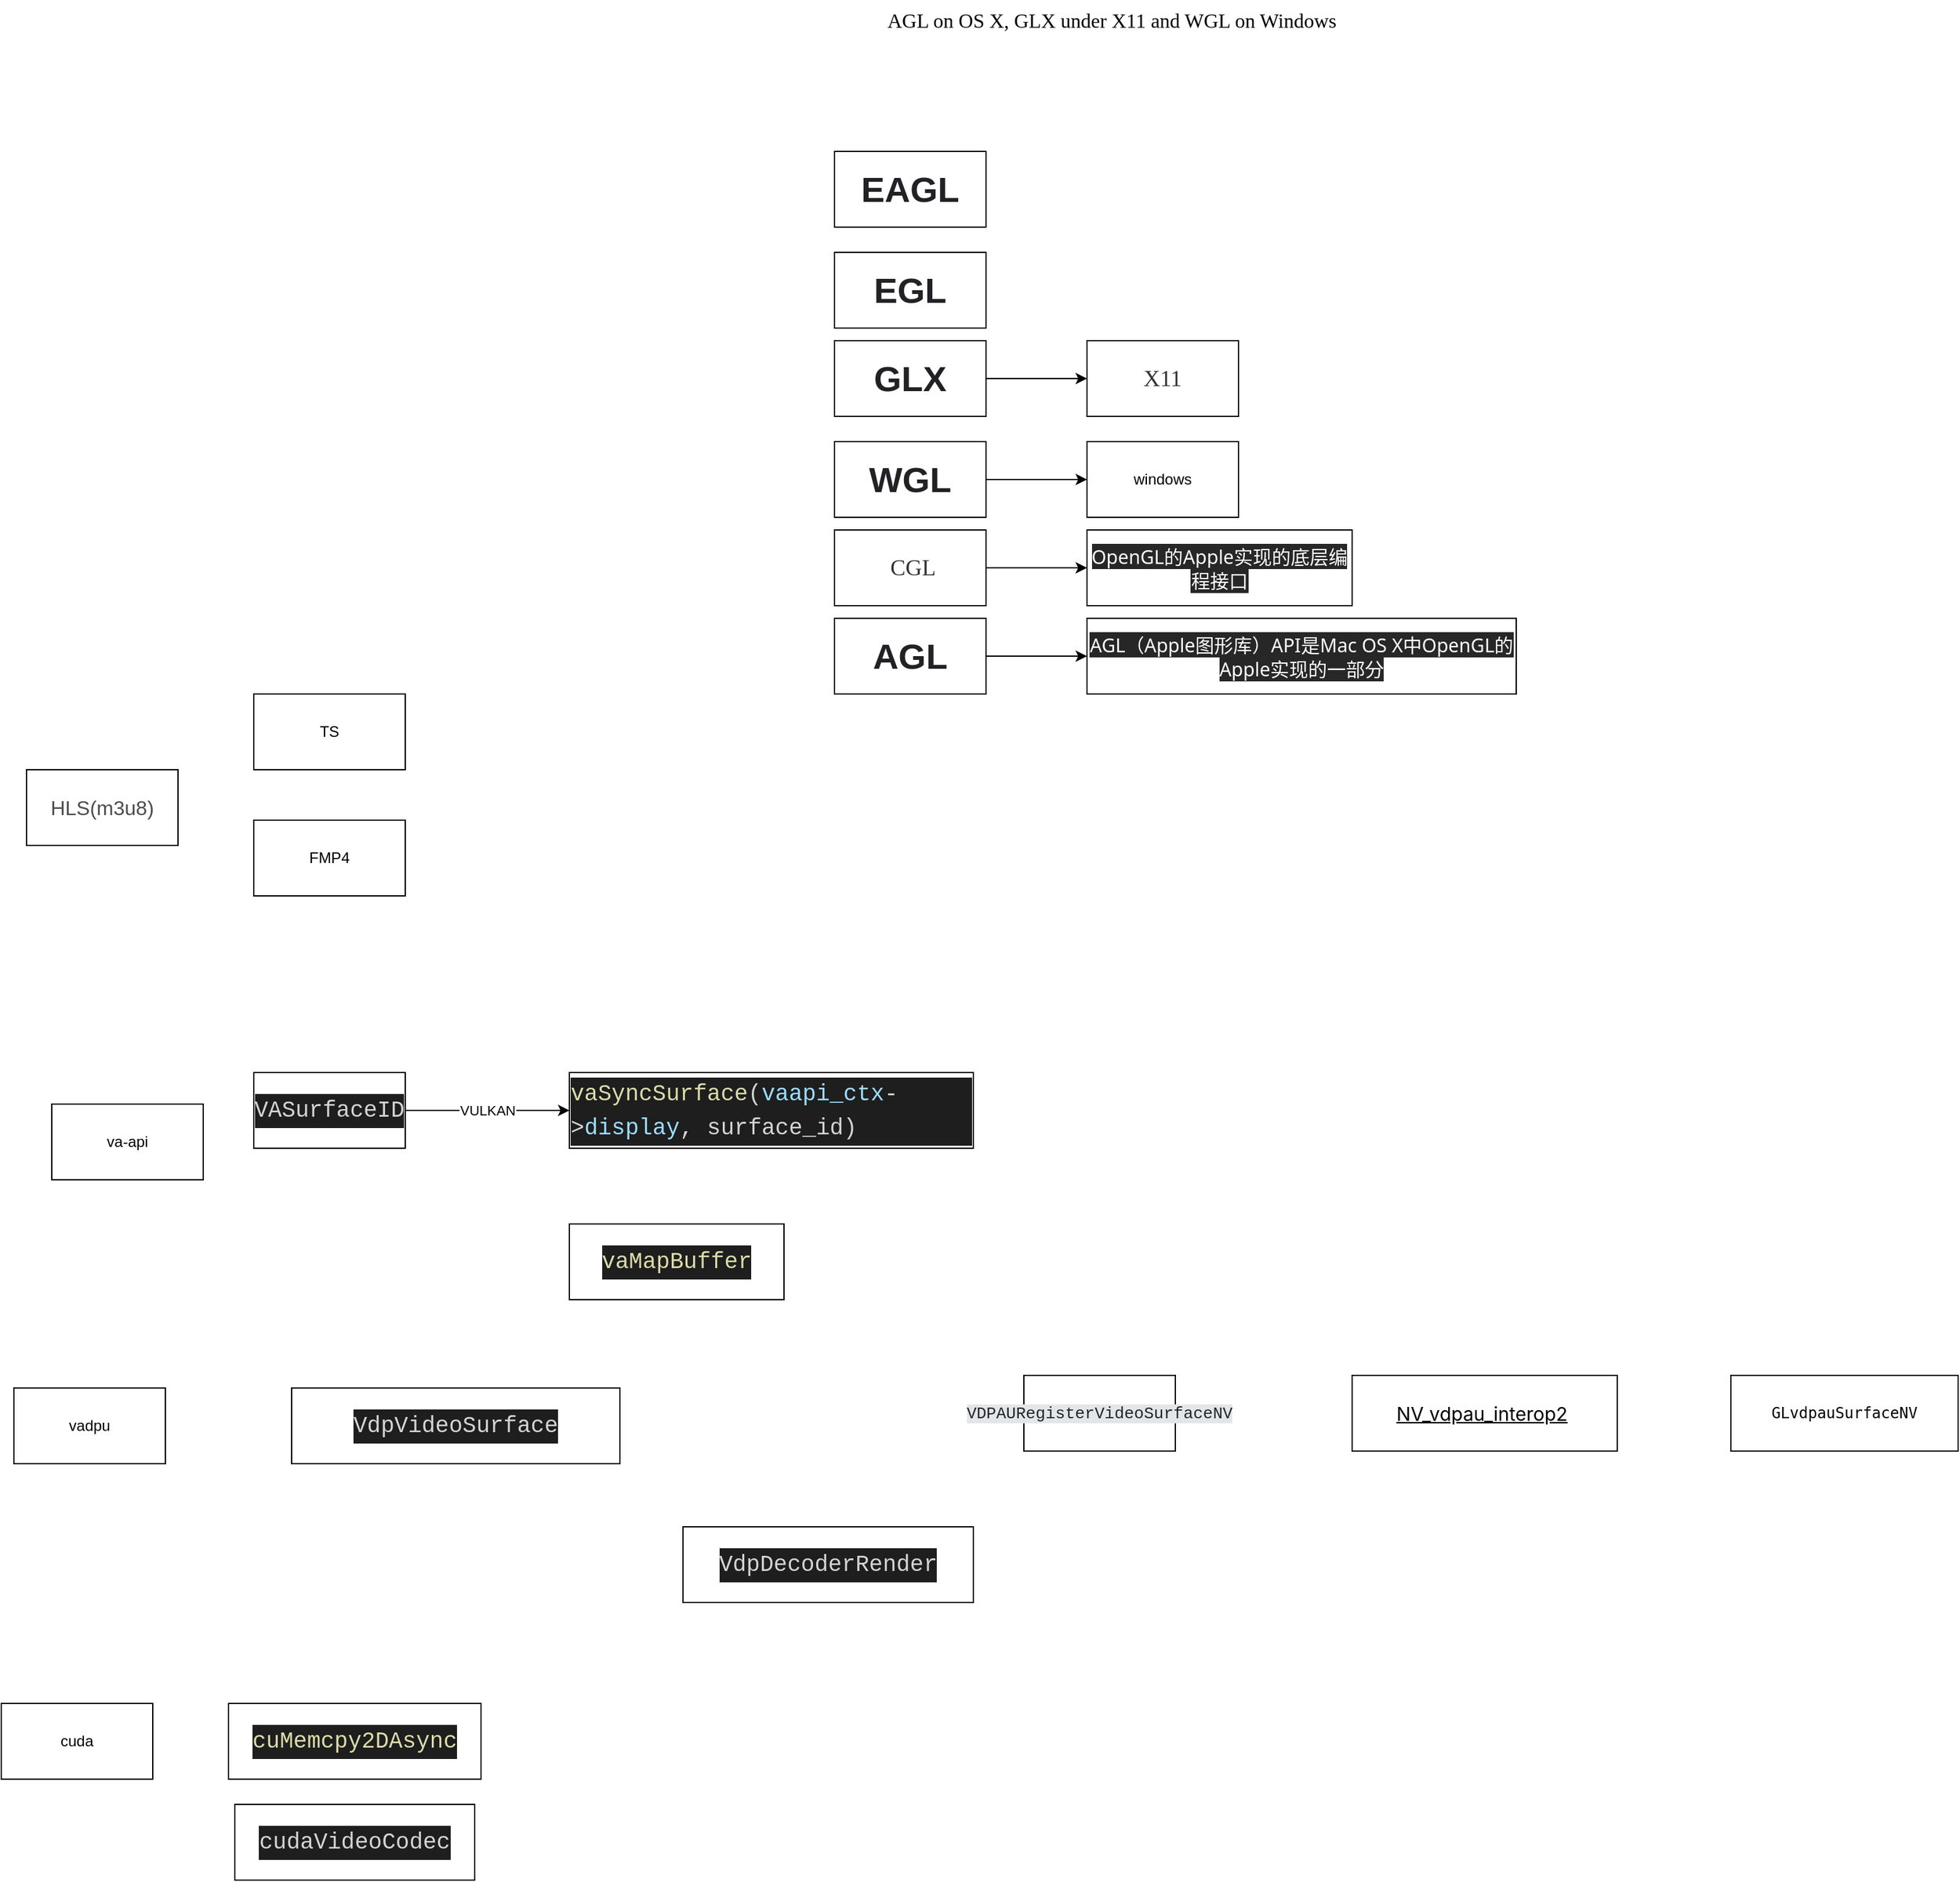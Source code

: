 <mxfile version="18.2.0" type="github">
  <diagram id="WHU3kty_jmGUi2LCm642" name="Page-1">
    <mxGraphModel dx="1298" dy="2009" grid="1" gridSize="10" guides="1" tooltips="1" connect="1" arrows="1" fold="1" page="1" pageScale="1" pageWidth="827" pageHeight="1169" math="0" shadow="0">
      <root>
        <mxCell id="0" />
        <mxCell id="1" parent="0" />
        <mxCell id="LTpJlwpwCN4NjjXD1NjD-1" value="&lt;span style=&quot;font-size: 16px ; color: rgb(77 , 77 , 77) ; font-family: , &amp;#34;sf ui text&amp;#34; , &amp;#34;arial&amp;#34; , &amp;#34;pingfang sc&amp;#34; , &amp;#34;hiragino sans gb&amp;#34; , &amp;#34;microsoft yahei&amp;#34; , &amp;#34;wenquanyi micro hei&amp;#34; , sans-serif , &amp;#34;simhei&amp;#34; , &amp;#34;simsun&amp;#34; ; background-color: rgb(255 , 255 , 255)&quot;&gt;HLS(m3u8)&lt;/span&gt;" style="rounded=0;whiteSpace=wrap;html=1;" parent="1" vertex="1">
          <mxGeometry x="50" y="260" width="120" height="60" as="geometry" />
        </mxCell>
        <mxCell id="LTpJlwpwCN4NjjXD1NjD-2" value="TS" style="rounded=0;whiteSpace=wrap;html=1;" parent="1" vertex="1">
          <mxGeometry x="230" y="200" width="120" height="60" as="geometry" />
        </mxCell>
        <mxCell id="LTpJlwpwCN4NjjXD1NjD-3" value="FMP4" style="rounded=0;whiteSpace=wrap;html=1;" parent="1" vertex="1">
          <mxGeometry x="230" y="300" width="120" height="60" as="geometry" />
        </mxCell>
        <mxCell id="xmRqI2jSeBeomDro9myY-1" value="va-api" style="rounded=0;whiteSpace=wrap;html=1;" vertex="1" parent="1">
          <mxGeometry x="70" y="525" width="120" height="60" as="geometry" />
        </mxCell>
        <mxCell id="xmRqI2jSeBeomDro9myY-4" value="VULKAN" style="edgeStyle=orthogonalEdgeStyle;rounded=0;orthogonalLoop=1;jettySize=auto;html=1;" edge="1" parent="1" source="xmRqI2jSeBeomDro9myY-2" target="xmRqI2jSeBeomDro9myY-3">
          <mxGeometry relative="1" as="geometry" />
        </mxCell>
        <mxCell id="xmRqI2jSeBeomDro9myY-2" value="&lt;div style=&quot;text-align: start; color: rgb(212, 212, 212); background-color: rgb(30, 30, 30); font-family: Menlo, Monaco, &amp;quot;Courier New&amp;quot;, monospace; font-size: 18px; line-height: 27px;&quot;&gt;&lt;div style=&quot;line-height: 27px;&quot;&gt;VASurfaceID&lt;/div&gt;&lt;/div&gt;" style="whiteSpace=wrap;html=1;" vertex="1" parent="1">
          <mxGeometry x="230" y="500" width="120" height="60" as="geometry" />
        </mxCell>
        <mxCell id="xmRqI2jSeBeomDro9myY-3" value="&lt;div style=&quot;text-align: start; color: rgb(212, 212, 212); background-color: rgb(30, 30, 30); font-family: Menlo, Monaco, &amp;quot;Courier New&amp;quot;, monospace; font-size: 18px; line-height: 27px;&quot;&gt;&lt;span style=&quot;color: rgb(220, 220, 170);&quot;&gt;vaSyncSurface&lt;/span&gt;(&lt;span style=&quot;color: rgb(156, 220, 254);&quot;&gt;vaapi_ctx&lt;/span&gt;-&amp;gt;&lt;span style=&quot;color: rgb(156, 220, 254);&quot;&gt;display&lt;/span&gt;, surface_id)&lt;/div&gt;" style="whiteSpace=wrap;html=1;" vertex="1" parent="1">
          <mxGeometry x="480" y="500" width="320" height="60" as="geometry" />
        </mxCell>
        <mxCell id="xmRqI2jSeBeomDro9myY-5" value="&lt;div style=&quot;text-align: start; color: rgb(212, 212, 212); background-color: rgb(30, 30, 30); font-family: Menlo, Monaco, &amp;quot;Courier New&amp;quot;, monospace; font-size: 18px; line-height: 27px;&quot;&gt;&lt;span style=&quot;color: rgb(220, 220, 170);&quot;&gt;vaMapBuffer&lt;/span&gt;&lt;/div&gt;" style="whiteSpace=wrap;html=1;" vertex="1" parent="1">
          <mxGeometry x="480" y="620" width="170" height="60" as="geometry" />
        </mxCell>
        <mxCell id="xmRqI2jSeBeomDro9myY-6" value="vadpu&lt;br&gt;" style="whiteSpace=wrap;html=1;" vertex="1" parent="1">
          <mxGeometry x="40" y="750" width="120" height="60" as="geometry" />
        </mxCell>
        <mxCell id="xmRqI2jSeBeomDro9myY-7" value="&lt;div style=&quot;text-align: start; color: rgb(212, 212, 212); background-color: rgb(30, 30, 30); font-family: Menlo, Monaco, &amp;quot;Courier New&amp;quot;, monospace; font-size: 18px; line-height: 27px;&quot;&gt;VdpVideoSurface&lt;/div&gt;" style="whiteSpace=wrap;html=1;" vertex="1" parent="1">
          <mxGeometry x="260" y="750" width="260" height="60" as="geometry" />
        </mxCell>
        <mxCell id="xmRqI2jSeBeomDro9myY-8" value="&lt;div style=&quot;text-align: start; color: rgb(212, 212, 212); background-color: rgb(30, 30, 30); font-family: Menlo, Monaco, &amp;quot;Courier New&amp;quot;, monospace; font-size: 18px; line-height: 27px;&quot;&gt;VdpDecoderRender&lt;/div&gt;" style="whiteSpace=wrap;html=1;" vertex="1" parent="1">
          <mxGeometry x="570" y="860" width="230" height="60" as="geometry" />
        </mxCell>
        <mxCell id="xmRqI2jSeBeomDro9myY-9" value="cuda" style="whiteSpace=wrap;html=1;" vertex="1" parent="1">
          <mxGeometry x="30" y="1000" width="120" height="60" as="geometry" />
        </mxCell>
        <mxCell id="xmRqI2jSeBeomDro9myY-10" value="&lt;div style=&quot;text-align: start; color: rgb(212, 212, 212); background-color: rgb(30, 30, 30); font-family: Menlo, Monaco, &amp;quot;Courier New&amp;quot;, monospace; font-size: 18px; line-height: 27px;&quot;&gt;&lt;span style=&quot;color: rgb(220, 220, 170);&quot;&gt;cuMemcpy2DAsync&lt;/span&gt;&lt;/div&gt;" style="whiteSpace=wrap;html=1;" vertex="1" parent="1">
          <mxGeometry x="210" y="1000" width="200" height="60" as="geometry" />
        </mxCell>
        <mxCell id="xmRqI2jSeBeomDro9myY-11" value="&lt;div style=&quot;text-align: start; color: rgb(212, 212, 212); background-color: rgb(30, 30, 30); font-family: Menlo, Monaco, &amp;quot;Courier New&amp;quot;, monospace; font-size: 18px; line-height: 27px;&quot;&gt;cudaVideoCodec&lt;/div&gt;" style="whiteSpace=wrap;html=1;" vertex="1" parent="1">
          <mxGeometry x="215" y="1080" width="190" height="60" as="geometry" />
        </mxCell>
        <mxCell id="xmRqI2jSeBeomDro9myY-12" value="&lt;span style=&quot;caret-color: rgb(35, 38, 41); color: rgb(35, 38, 41); font-family: ui-monospace, &amp;quot;Cascadia Mono&amp;quot;, &amp;quot;Segoe UI Mono&amp;quot;, &amp;quot;Liberation Mono&amp;quot;, Menlo, Monaco, Consolas, monospace; font-size: 13px; text-align: left; background-color: rgb(227, 230, 232);&quot;&gt;VDPAURegisterVideoSurfaceNV&lt;/span&gt;" style="rounded=0;whiteSpace=wrap;html=1;" vertex="1" parent="1">
          <mxGeometry x="840" y="740" width="120" height="60" as="geometry" />
        </mxCell>
        <mxCell id="xmRqI2jSeBeomDro9myY-13" value="&lt;a style=&quot;margin: 0px; padding: 0px; border: 0px; font-family: -apple-system, BlinkMacSystemFont, &amp;quot;Segoe UI Adjusted&amp;quot;, &amp;quot;Segoe UI&amp;quot;, &amp;quot;Liberation Sans&amp;quot;, sans-serif; font-stretch: inherit; line-height: inherit; font-size: 15px; vertical-align: baseline; box-sizing: inherit; color: var(--theme-link-color-visited); cursor: pointer; text-align: left;&quot; rel=&quot;nofollow noreferrer&quot; href=&quot;https://www.khronos.org/registry/OpenGL/extensions/NV/NV_vdpau_interop2.txt&quot;&gt;NV_vdpau_interop2&lt;/a&gt;&lt;span style=&quot;caret-color: rgb(35, 38, 41); color: rgb(35, 38, 41); font-family: -apple-system, BlinkMacSystemFont, &amp;quot;Segoe UI Adjusted&amp;quot;, &amp;quot;Segoe UI&amp;quot;, &amp;quot;Liberation Sans&amp;quot;, sans-serif; font-size: 15px; text-align: left; background-color: rgb(255, 255, 255);&quot;&gt;&amp;nbsp;&lt;/span&gt;" style="whiteSpace=wrap;html=1;" vertex="1" parent="1">
          <mxGeometry x="1100" y="740" width="210" height="60" as="geometry" />
        </mxCell>
        <mxCell id="xmRqI2jSeBeomDro9myY-14" value="&lt;pre style=&quot;text-align: start; word-wrap: break-word;&quot;&gt;GLvdpauSurfaceNV&lt;/pre&gt;" style="whiteSpace=wrap;html=1;" vertex="1" parent="1">
          <mxGeometry x="1400" y="740" width="180" height="60" as="geometry" />
        </mxCell>
        <mxCell id="xmRqI2jSeBeomDro9myY-15" value="&lt;h1 style=&quot;text-align: start; box-sizing: border-box; outline: 0px; margin: 0px; padding: 0px; font-family: &amp;quot;PingFang SC&amp;quot;, &amp;quot;Microsoft YaHei&amp;quot;, SimHei, Arial, SimSun; font-size: 28px; overflow-wrap: break-word; color: rgb(34, 34, 38); word-break: break-all; font-variant-ligatures: common-ligatures; orphans: 2; widows: 2; background-color: rgb(255, 255, 255); text-decoration-thickness: initial;&quot; id=&quot;articleContentId&quot; class=&quot;title-article&quot;&gt;EGL&lt;/h1&gt;" style="whiteSpace=wrap;html=1;" vertex="1" parent="1">
          <mxGeometry x="690" y="-150" width="120" height="60" as="geometry" />
        </mxCell>
        <mxCell id="xmRqI2jSeBeomDro9myY-21" value="" style="edgeStyle=orthogonalEdgeStyle;rounded=0;orthogonalLoop=1;jettySize=auto;html=1;" edge="1" parent="1" source="xmRqI2jSeBeomDro9myY-16" target="xmRqI2jSeBeomDro9myY-20">
          <mxGeometry relative="1" as="geometry" />
        </mxCell>
        <mxCell id="xmRqI2jSeBeomDro9myY-16" value="&lt;h1 style=&quot;text-align: start; box-sizing: border-box; outline: 0px; margin: 0px; padding: 0px; font-family: &amp;quot;PingFang SC&amp;quot;, &amp;quot;Microsoft YaHei&amp;quot;, SimHei, Arial, SimSun; font-size: 28px; overflow-wrap: break-word; color: rgb(34, 34, 38); word-break: break-all; font-variant-ligatures: common-ligatures; orphans: 2; widows: 2; background-color: rgb(255, 255, 255); text-decoration-thickness: initial;&quot; id=&quot;articleContentId&quot; class=&quot;title-article&quot;&gt;GLX&lt;/h1&gt;" style="whiteSpace=wrap;html=1;" vertex="1" parent="1">
          <mxGeometry x="690" y="-80" width="120" height="60" as="geometry" />
        </mxCell>
        <mxCell id="xmRqI2jSeBeomDro9myY-23" value="" style="edgeStyle=orthogonalEdgeStyle;rounded=0;orthogonalLoop=1;jettySize=auto;html=1;" edge="1" parent="1" source="xmRqI2jSeBeomDro9myY-17" target="xmRqI2jSeBeomDro9myY-22">
          <mxGeometry relative="1" as="geometry" />
        </mxCell>
        <mxCell id="xmRqI2jSeBeomDro9myY-17" value="&lt;h1 style=&quot;text-align: start; box-sizing: border-box; outline: 0px; margin: 0px; padding: 0px; font-family: &amp;quot;PingFang SC&amp;quot;, &amp;quot;Microsoft YaHei&amp;quot;, SimHei, Arial, SimSun; font-size: 28px; overflow-wrap: break-word; color: rgb(34, 34, 38); word-break: break-all; font-variant-ligatures: common-ligatures; orphans: 2; widows: 2; background-color: rgb(255, 255, 255); text-decoration-thickness: initial;&quot; id=&quot;articleContentId&quot; class=&quot;title-article&quot;&gt;WGL&lt;/h1&gt;" style="whiteSpace=wrap;html=1;" vertex="1" parent="1">
          <mxGeometry x="690" width="120" height="60" as="geometry" />
        </mxCell>
        <mxCell id="xmRqI2jSeBeomDro9myY-28" value="" style="edgeStyle=orthogonalEdgeStyle;rounded=0;orthogonalLoop=1;jettySize=auto;html=1;" edge="1" parent="1" source="xmRqI2jSeBeomDro9myY-18" target="xmRqI2jSeBeomDro9myY-27">
          <mxGeometry relative="1" as="geometry" />
        </mxCell>
        <mxCell id="xmRqI2jSeBeomDro9myY-18" value="&lt;h1 style=&quot;text-align: start; box-sizing: border-box; outline: 0px; margin: 0px; padding: 0px; font-family: &amp;quot;PingFang SC&amp;quot;, &amp;quot;Microsoft YaHei&amp;quot;, SimHei, Arial, SimSun; font-size: 28px; overflow-wrap: break-word; color: rgb(34, 34, 38); word-break: break-all; font-variant-ligatures: common-ligatures; orphans: 2; widows: 2; background-color: rgb(255, 255, 255); text-decoration-thickness: initial;&quot; id=&quot;articleContentId&quot; class=&quot;title-article&quot;&gt;AGL&lt;/h1&gt;" style="whiteSpace=wrap;html=1;" vertex="1" parent="1">
          <mxGeometry x="690" y="140" width="120" height="60" as="geometry" />
        </mxCell>
        <mxCell id="xmRqI2jSeBeomDro9myY-19" value="&lt;h1 style=&quot;text-align: start; box-sizing: border-box; outline: 0px; margin: 0px; padding: 0px; font-family: &amp;quot;PingFang SC&amp;quot;, &amp;quot;Microsoft YaHei&amp;quot;, SimHei, Arial, SimSun; font-size: 28px; overflow-wrap: break-word; color: rgb(34, 34, 38); word-break: break-all; font-variant-ligatures: common-ligatures; orphans: 2; widows: 2; background-color: rgb(255, 255, 255); text-decoration-thickness: initial;&quot; id=&quot;articleContentId&quot; class=&quot;title-article&quot;&gt;EAGL&lt;/h1&gt;" style="whiteSpace=wrap;html=1;" vertex="1" parent="1">
          <mxGeometry x="690" y="-230" width="120" height="60" as="geometry" />
        </mxCell>
        <mxCell id="xmRqI2jSeBeomDro9myY-20" value="&lt;span style=&quot;text-align: start; color: rgba(0, 0, 0, 0.8); font-family: Bitter, &amp;quot;Palatino Linotype&amp;quot;, &amp;quot;Book Antiqua&amp;quot;, Palatino, serif; font-size: 18px; font-variant-ligatures: normal; orphans: 2; widows: 2; background-color: rgb(255, 255, 255); text-decoration-thickness: initial;&quot;&gt;X11&lt;/span&gt;" style="whiteSpace=wrap;html=1;" vertex="1" parent="1">
          <mxGeometry x="890" y="-80" width="120" height="60" as="geometry" />
        </mxCell>
        <mxCell id="xmRqI2jSeBeomDro9myY-22" value="windows" style="whiteSpace=wrap;html=1;" vertex="1" parent="1">
          <mxGeometry x="890" width="120" height="60" as="geometry" />
        </mxCell>
        <mxCell id="xmRqI2jSeBeomDro9myY-26" value="" style="edgeStyle=orthogonalEdgeStyle;rounded=0;orthogonalLoop=1;jettySize=auto;html=1;" edge="1" parent="1" source="xmRqI2jSeBeomDro9myY-24" target="xmRqI2jSeBeomDro9myY-25">
          <mxGeometry relative="1" as="geometry" />
        </mxCell>
        <mxCell id="xmRqI2jSeBeomDro9myY-24" value="&lt;span style=&quot;text-align: start; color: rgba(0, 0, 0, 0.8); font-family: Bitter, &amp;quot;Palatino Linotype&amp;quot;, &amp;quot;Book Antiqua&amp;quot;, Palatino, serif; font-size: 18px; font-variant-ligatures: normal; orphans: 2; widows: 2; background-color: rgb(255, 255, 255); text-decoration-thickness: initial;&quot;&gt;&amp;nbsp;CGL&lt;/span&gt;" style="whiteSpace=wrap;html=1;" vertex="1" parent="1">
          <mxGeometry x="690" y="70" width="120" height="60" as="geometry" />
        </mxCell>
        <mxCell id="xmRqI2jSeBeomDro9myY-25" value="&lt;span style=&quot;text-align: start; color: rgb(255, 255, 255); font-family: system-ui, -apple-system, &amp;quot;Segoe UI&amp;quot;, Roboto, Oxygen, Ubuntu, Cantarell, &amp;quot;Fira Sans&amp;quot;, &amp;quot;Droid Sans&amp;quot;, &amp;quot;Helvetica Neue&amp;quot;, Helvetica, Arial, sans-serif; font-size: 15px; font-variant-ligatures: normal; orphans: 2; widows: 2; background-color: rgb(39, 39, 39); text-decoration-thickness: initial;&quot;&gt;OpenGL的Apple实现的底层编程接口&lt;/span&gt;" style="whiteSpace=wrap;html=1;" vertex="1" parent="1">
          <mxGeometry x="890" y="70" width="210" height="60" as="geometry" />
        </mxCell>
        <mxCell id="xmRqI2jSeBeomDro9myY-27" value="&lt;span style=&quot;text-align: start; color: rgb(255, 255, 255); font-family: system-ui, -apple-system, &amp;quot;Segoe UI&amp;quot;, Roboto, Oxygen, Ubuntu, Cantarell, &amp;quot;Fira Sans&amp;quot;, &amp;quot;Droid Sans&amp;quot;, &amp;quot;Helvetica Neue&amp;quot;, Helvetica, Arial, sans-serif; font-size: 15px; font-variant-ligatures: normal; orphans: 2; widows: 2; background-color: rgb(39, 39, 39); text-decoration-thickness: initial;&quot;&gt;AGL（Apple图形库）API是Mac OS X中OpenGL的Apple实现的一部分&lt;/span&gt;" style="whiteSpace=wrap;html=1;" vertex="1" parent="1">
          <mxGeometry x="890" y="140" width="340" height="60" as="geometry" />
        </mxCell>
        <mxCell id="xmRqI2jSeBeomDro9myY-30" value="&lt;span style=&quot;font-style: normal; font-variant-caps: normal; font-weight: 400; letter-spacing: normal; text-align: start; text-indent: 0px; text-transform: none; word-spacing: 0px; -webkit-text-stroke-width: 0px; text-decoration: none; color: rgb(0, 0, 0); font-family: &amp;quot;PingFang SC&amp;quot;; font-size: medium; font-variant-ligatures: normal; orphans: 2; widows: 2; text-decoration-thickness: initial; float: none; display: inline !important;&quot;&gt;AGL on OS X, GLX under X11 and WGL on Windows&lt;/span&gt;" style="text;whiteSpace=wrap;html=1;" vertex="1" parent="1">
          <mxGeometry x="730" y="-350" width="410" height="30" as="geometry" />
        </mxCell>
      </root>
    </mxGraphModel>
  </diagram>
</mxfile>
